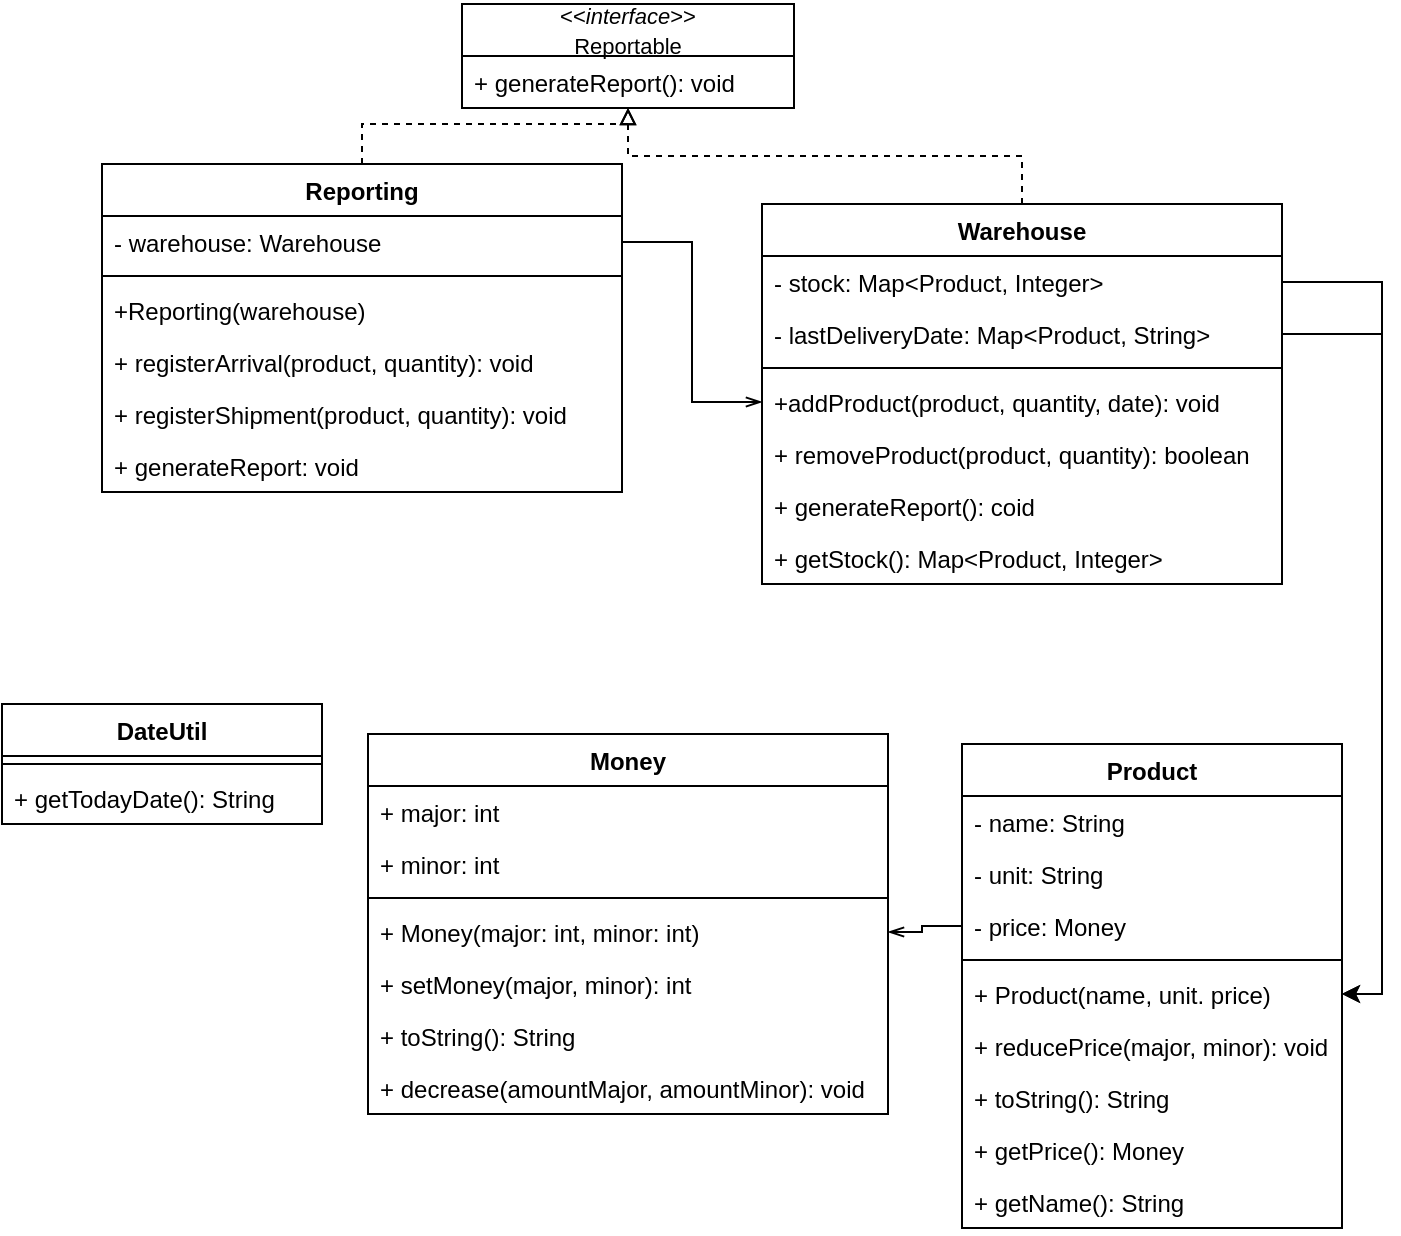 <mxfile version="27.0.9">
  <diagram name="Сторінка-1" id="5Ii-JpvomnGyNp30gSyb">
    <mxGraphModel dx="1794" dy="877" grid="1" gridSize="10" guides="1" tooltips="1" connect="1" arrows="1" fold="1" page="1" pageScale="1" pageWidth="827" pageHeight="1169" math="0" shadow="0">
      <root>
        <mxCell id="0" />
        <mxCell id="1" parent="0" />
        <mxCell id="HakoAa9u8wqFKZhxwMQf-1" value="&lt;div&gt;Money&lt;/div&gt;" style="swimlane;fontStyle=1;align=center;verticalAlign=top;childLayout=stackLayout;horizontal=1;startSize=26;horizontalStack=0;resizeParent=1;resizeParentMax=0;resizeLast=0;collapsible=1;marginBottom=0;whiteSpace=wrap;html=1;" vertex="1" parent="1">
          <mxGeometry x="193" y="745" width="260" height="190" as="geometry">
            <mxRectangle x="220" y="820" width="80" height="30" as="alternateBounds" />
          </mxGeometry>
        </mxCell>
        <mxCell id="HakoAa9u8wqFKZhxwMQf-2" value="&lt;div&gt;+ major: int&lt;/div&gt;" style="text;strokeColor=none;fillColor=none;align=left;verticalAlign=top;spacingLeft=4;spacingRight=4;overflow=hidden;rotatable=0;points=[[0,0.5],[1,0.5]];portConstraint=eastwest;whiteSpace=wrap;html=1;" vertex="1" parent="HakoAa9u8wqFKZhxwMQf-1">
          <mxGeometry y="26" width="260" height="26" as="geometry" />
        </mxCell>
        <mxCell id="HakoAa9u8wqFKZhxwMQf-5" value="&lt;div&gt;+ minor: int&lt;/div&gt;" style="text;strokeColor=none;fillColor=none;align=left;verticalAlign=top;spacingLeft=4;spacingRight=4;overflow=hidden;rotatable=0;points=[[0,0.5],[1,0.5]];portConstraint=eastwest;whiteSpace=wrap;html=1;" vertex="1" parent="HakoAa9u8wqFKZhxwMQf-1">
          <mxGeometry y="52" width="260" height="26" as="geometry" />
        </mxCell>
        <mxCell id="HakoAa9u8wqFKZhxwMQf-3" value="" style="line;strokeWidth=1;fillColor=none;align=left;verticalAlign=middle;spacingTop=-1;spacingLeft=3;spacingRight=3;rotatable=0;labelPosition=right;points=[];portConstraint=eastwest;strokeColor=inherit;" vertex="1" parent="HakoAa9u8wqFKZhxwMQf-1">
          <mxGeometry y="78" width="260" height="8" as="geometry" />
        </mxCell>
        <mxCell id="HakoAa9u8wqFKZhxwMQf-4" value="+ Money(major: int, minor: int)" style="text;strokeColor=none;fillColor=none;align=left;verticalAlign=top;spacingLeft=4;spacingRight=4;overflow=hidden;rotatable=0;points=[[0,0.5],[1,0.5]];portConstraint=eastwest;whiteSpace=wrap;html=1;" vertex="1" parent="HakoAa9u8wqFKZhxwMQf-1">
          <mxGeometry y="86" width="260" height="26" as="geometry" />
        </mxCell>
        <mxCell id="HakoAa9u8wqFKZhxwMQf-6" value="&lt;div&gt;+ setMoney(major, minor): int&lt;/div&gt;" style="text;strokeColor=none;fillColor=none;align=left;verticalAlign=top;spacingLeft=4;spacingRight=4;overflow=hidden;rotatable=0;points=[[0,0.5],[1,0.5]];portConstraint=eastwest;whiteSpace=wrap;html=1;" vertex="1" parent="HakoAa9u8wqFKZhxwMQf-1">
          <mxGeometry y="112" width="260" height="26" as="geometry" />
        </mxCell>
        <mxCell id="HakoAa9u8wqFKZhxwMQf-7" value="&lt;div&gt;+ toString(): String&lt;/div&gt;" style="text;strokeColor=none;fillColor=none;align=left;verticalAlign=top;spacingLeft=4;spacingRight=4;overflow=hidden;rotatable=0;points=[[0,0.5],[1,0.5]];portConstraint=eastwest;whiteSpace=wrap;html=1;" vertex="1" parent="HakoAa9u8wqFKZhxwMQf-1">
          <mxGeometry y="138" width="260" height="26" as="geometry" />
        </mxCell>
        <mxCell id="HakoAa9u8wqFKZhxwMQf-8" value="+ decrease(amountMajor, amountMinor): void" style="text;strokeColor=none;fillColor=none;align=left;verticalAlign=top;spacingLeft=4;spacingRight=4;overflow=hidden;rotatable=0;points=[[0,0.5],[1,0.5]];portConstraint=eastwest;whiteSpace=wrap;html=1;" vertex="1" parent="HakoAa9u8wqFKZhxwMQf-1">
          <mxGeometry y="164" width="260" height="26" as="geometry" />
        </mxCell>
        <mxCell id="HakoAa9u8wqFKZhxwMQf-9" value="Product" style="swimlane;fontStyle=1;align=center;verticalAlign=top;childLayout=stackLayout;horizontal=1;startSize=26;horizontalStack=0;resizeParent=1;resizeParentMax=0;resizeLast=0;collapsible=1;marginBottom=0;whiteSpace=wrap;html=1;" vertex="1" parent="1">
          <mxGeometry x="490" y="750" width="190" height="242" as="geometry" />
        </mxCell>
        <mxCell id="HakoAa9u8wqFKZhxwMQf-10" value="- name: String" style="text;strokeColor=none;fillColor=none;align=left;verticalAlign=top;spacingLeft=4;spacingRight=4;overflow=hidden;rotatable=0;points=[[0,0.5],[1,0.5]];portConstraint=eastwest;whiteSpace=wrap;html=1;" vertex="1" parent="HakoAa9u8wqFKZhxwMQf-9">
          <mxGeometry y="26" width="190" height="26" as="geometry" />
        </mxCell>
        <mxCell id="HakoAa9u8wqFKZhxwMQf-13" value="- unit: String" style="text;strokeColor=none;fillColor=none;align=left;verticalAlign=top;spacingLeft=4;spacingRight=4;overflow=hidden;rotatable=0;points=[[0,0.5],[1,0.5]];portConstraint=eastwest;whiteSpace=wrap;html=1;" vertex="1" parent="HakoAa9u8wqFKZhxwMQf-9">
          <mxGeometry y="52" width="190" height="26" as="geometry" />
        </mxCell>
        <mxCell id="HakoAa9u8wqFKZhxwMQf-14" value="- price: Money" style="text;strokeColor=none;fillColor=none;align=left;verticalAlign=top;spacingLeft=4;spacingRight=4;overflow=hidden;rotatable=0;points=[[0,0.5],[1,0.5]];portConstraint=eastwest;whiteSpace=wrap;html=1;" vertex="1" parent="HakoAa9u8wqFKZhxwMQf-9">
          <mxGeometry y="78" width="190" height="26" as="geometry" />
        </mxCell>
        <mxCell id="HakoAa9u8wqFKZhxwMQf-11" value="" style="line;strokeWidth=1;fillColor=none;align=left;verticalAlign=middle;spacingTop=-1;spacingLeft=3;spacingRight=3;rotatable=0;labelPosition=right;points=[];portConstraint=eastwest;strokeColor=inherit;" vertex="1" parent="HakoAa9u8wqFKZhxwMQf-9">
          <mxGeometry y="104" width="190" height="8" as="geometry" />
        </mxCell>
        <mxCell id="HakoAa9u8wqFKZhxwMQf-12" value="+ Product(name, unit. price)" style="text;strokeColor=none;fillColor=none;align=left;verticalAlign=top;spacingLeft=4;spacingRight=4;overflow=hidden;rotatable=0;points=[[0,0.5],[1,0.5]];portConstraint=eastwest;whiteSpace=wrap;html=1;" vertex="1" parent="HakoAa9u8wqFKZhxwMQf-9">
          <mxGeometry y="112" width="190" height="26" as="geometry" />
        </mxCell>
        <mxCell id="HakoAa9u8wqFKZhxwMQf-15" value="+ reducePrice(major, minor): void" style="text;strokeColor=none;fillColor=none;align=left;verticalAlign=top;spacingLeft=4;spacingRight=4;overflow=hidden;rotatable=0;points=[[0,0.5],[1,0.5]];portConstraint=eastwest;whiteSpace=wrap;html=1;" vertex="1" parent="HakoAa9u8wqFKZhxwMQf-9">
          <mxGeometry y="138" width="190" height="26" as="geometry" />
        </mxCell>
        <mxCell id="HakoAa9u8wqFKZhxwMQf-16" value="+ toString(): String" style="text;strokeColor=none;fillColor=none;align=left;verticalAlign=top;spacingLeft=4;spacingRight=4;overflow=hidden;rotatable=0;points=[[0,0.5],[1,0.5]];portConstraint=eastwest;whiteSpace=wrap;html=1;" vertex="1" parent="HakoAa9u8wqFKZhxwMQf-9">
          <mxGeometry y="164" width="190" height="26" as="geometry" />
        </mxCell>
        <mxCell id="HakoAa9u8wqFKZhxwMQf-17" value="+ getPrice(): Money" style="text;strokeColor=none;fillColor=none;align=left;verticalAlign=top;spacingLeft=4;spacingRight=4;overflow=hidden;rotatable=0;points=[[0,0.5],[1,0.5]];portConstraint=eastwest;whiteSpace=wrap;html=1;" vertex="1" parent="HakoAa9u8wqFKZhxwMQf-9">
          <mxGeometry y="190" width="190" height="26" as="geometry" />
        </mxCell>
        <mxCell id="HakoAa9u8wqFKZhxwMQf-18" value="+ getName(): String" style="text;strokeColor=none;fillColor=none;align=left;verticalAlign=top;spacingLeft=4;spacingRight=4;overflow=hidden;rotatable=0;points=[[0,0.5],[1,0.5]];portConstraint=eastwest;whiteSpace=wrap;html=1;" vertex="1" parent="HakoAa9u8wqFKZhxwMQf-9">
          <mxGeometry y="216" width="190" height="26" as="geometry" />
        </mxCell>
        <mxCell id="HakoAa9u8wqFKZhxwMQf-53" style="edgeStyle=orthogonalEdgeStyle;rounded=0;orthogonalLoop=1;jettySize=auto;html=1;entryX=0.5;entryY=1;entryDx=0;entryDy=0;dashed=1;endArrow=block;endFill=0;exitX=0.5;exitY=0;exitDx=0;exitDy=0;" edge="1" parent="1" source="HakoAa9u8wqFKZhxwMQf-19" target="HakoAa9u8wqFKZhxwMQf-49">
          <mxGeometry relative="1" as="geometry" />
        </mxCell>
        <mxCell id="HakoAa9u8wqFKZhxwMQf-19" value="Reporting" style="swimlane;fontStyle=1;align=center;verticalAlign=top;childLayout=stackLayout;horizontal=1;startSize=26;horizontalStack=0;resizeParent=1;resizeParentMax=0;resizeLast=0;collapsible=1;marginBottom=0;whiteSpace=wrap;html=1;" vertex="1" parent="1">
          <mxGeometry x="60" y="460" width="260" height="164" as="geometry" />
        </mxCell>
        <mxCell id="HakoAa9u8wqFKZhxwMQf-20" value="- warehouse: Warehouse" style="text;strokeColor=none;fillColor=none;align=left;verticalAlign=top;spacingLeft=4;spacingRight=4;overflow=hidden;rotatable=0;points=[[0,0.5],[1,0.5]];portConstraint=eastwest;whiteSpace=wrap;html=1;" vertex="1" parent="HakoAa9u8wqFKZhxwMQf-19">
          <mxGeometry y="26" width="260" height="26" as="geometry" />
        </mxCell>
        <mxCell id="HakoAa9u8wqFKZhxwMQf-21" value="" style="line;strokeWidth=1;fillColor=none;align=left;verticalAlign=middle;spacingTop=-1;spacingLeft=3;spacingRight=3;rotatable=0;labelPosition=right;points=[];portConstraint=eastwest;strokeColor=inherit;" vertex="1" parent="HakoAa9u8wqFKZhxwMQf-19">
          <mxGeometry y="52" width="260" height="8" as="geometry" />
        </mxCell>
        <mxCell id="HakoAa9u8wqFKZhxwMQf-22" value="+Reporting(warehouse)" style="text;strokeColor=none;fillColor=none;align=left;verticalAlign=top;spacingLeft=4;spacingRight=4;overflow=hidden;rotatable=0;points=[[0,0.5],[1,0.5]];portConstraint=eastwest;whiteSpace=wrap;html=1;" vertex="1" parent="HakoAa9u8wqFKZhxwMQf-19">
          <mxGeometry y="60" width="260" height="26" as="geometry" />
        </mxCell>
        <mxCell id="HakoAa9u8wqFKZhxwMQf-23" value="+ registerArrival(product, quantity): void" style="text;strokeColor=none;fillColor=none;align=left;verticalAlign=top;spacingLeft=4;spacingRight=4;overflow=hidden;rotatable=0;points=[[0,0.5],[1,0.5]];portConstraint=eastwest;whiteSpace=wrap;html=1;" vertex="1" parent="HakoAa9u8wqFKZhxwMQf-19">
          <mxGeometry y="86" width="260" height="26" as="geometry" />
        </mxCell>
        <mxCell id="HakoAa9u8wqFKZhxwMQf-24" value="+ registerShipment(product, quantity): void" style="text;strokeColor=none;fillColor=none;align=left;verticalAlign=top;spacingLeft=4;spacingRight=4;overflow=hidden;rotatable=0;points=[[0,0.5],[1,0.5]];portConstraint=eastwest;whiteSpace=wrap;html=1;" vertex="1" parent="HakoAa9u8wqFKZhxwMQf-19">
          <mxGeometry y="112" width="260" height="26" as="geometry" />
        </mxCell>
        <mxCell id="HakoAa9u8wqFKZhxwMQf-25" value="&lt;div&gt;+ generateReport: void&lt;/div&gt;" style="text;strokeColor=none;fillColor=none;align=left;verticalAlign=top;spacingLeft=4;spacingRight=4;overflow=hidden;rotatable=0;points=[[0,0.5],[1,0.5]];portConstraint=eastwest;whiteSpace=wrap;html=1;" vertex="1" parent="HakoAa9u8wqFKZhxwMQf-19">
          <mxGeometry y="138" width="260" height="26" as="geometry" />
        </mxCell>
        <mxCell id="HakoAa9u8wqFKZhxwMQf-27" value="DateUtil" style="swimlane;fontStyle=1;align=center;verticalAlign=top;childLayout=stackLayout;horizontal=1;startSize=26;horizontalStack=0;resizeParent=1;resizeParentMax=0;resizeLast=0;collapsible=1;marginBottom=0;whiteSpace=wrap;html=1;" vertex="1" parent="1">
          <mxGeometry x="10" y="730" width="160" height="60" as="geometry" />
        </mxCell>
        <mxCell id="HakoAa9u8wqFKZhxwMQf-29" value="" style="line;strokeWidth=1;fillColor=none;align=left;verticalAlign=middle;spacingTop=-1;spacingLeft=3;spacingRight=3;rotatable=0;labelPosition=right;points=[];portConstraint=eastwest;strokeColor=inherit;" vertex="1" parent="HakoAa9u8wqFKZhxwMQf-27">
          <mxGeometry y="26" width="160" height="8" as="geometry" />
        </mxCell>
        <mxCell id="HakoAa9u8wqFKZhxwMQf-30" value="+ getTodayDate(): String" style="text;strokeColor=none;fillColor=none;align=left;verticalAlign=top;spacingLeft=4;spacingRight=4;overflow=hidden;rotatable=0;points=[[0,0.5],[1,0.5]];portConstraint=eastwest;whiteSpace=wrap;html=1;" vertex="1" parent="HakoAa9u8wqFKZhxwMQf-27">
          <mxGeometry y="34" width="160" height="26" as="geometry" />
        </mxCell>
        <mxCell id="HakoAa9u8wqFKZhxwMQf-31" value="Warehouse" style="swimlane;fontStyle=1;align=center;verticalAlign=top;childLayout=stackLayout;horizontal=1;startSize=26;horizontalStack=0;resizeParent=1;resizeParentMax=0;resizeLast=0;collapsible=1;marginBottom=0;whiteSpace=wrap;html=1;" vertex="1" parent="1">
          <mxGeometry x="390" y="480" width="260" height="190" as="geometry">
            <mxRectangle x="500" y="540" width="100" height="30" as="alternateBounds" />
          </mxGeometry>
        </mxCell>
        <mxCell id="HakoAa9u8wqFKZhxwMQf-32" value="- stock: Map&amp;lt;Product, Integer&amp;gt;" style="text;strokeColor=none;fillColor=none;align=left;verticalAlign=top;spacingLeft=4;spacingRight=4;overflow=hidden;rotatable=0;points=[[0,0.5],[1,0.5]];portConstraint=eastwest;whiteSpace=wrap;html=1;" vertex="1" parent="HakoAa9u8wqFKZhxwMQf-31">
          <mxGeometry y="26" width="260" height="26" as="geometry" />
        </mxCell>
        <mxCell id="HakoAa9u8wqFKZhxwMQf-35" value="- lastDeliveryDate: Map&amp;lt;Product, String&amp;gt;" style="text;strokeColor=none;fillColor=none;align=left;verticalAlign=top;spacingLeft=4;spacingRight=4;overflow=hidden;rotatable=0;points=[[0,0.5],[1,0.5]];portConstraint=eastwest;whiteSpace=wrap;html=1;" vertex="1" parent="HakoAa9u8wqFKZhxwMQf-31">
          <mxGeometry y="52" width="260" height="26" as="geometry" />
        </mxCell>
        <mxCell id="HakoAa9u8wqFKZhxwMQf-33" value="" style="line;strokeWidth=1;fillColor=none;align=left;verticalAlign=middle;spacingTop=-1;spacingLeft=3;spacingRight=3;rotatable=0;labelPosition=right;points=[];portConstraint=eastwest;strokeColor=inherit;" vertex="1" parent="HakoAa9u8wqFKZhxwMQf-31">
          <mxGeometry y="78" width="260" height="8" as="geometry" />
        </mxCell>
        <mxCell id="HakoAa9u8wqFKZhxwMQf-34" value="+addProduct(product, quantity, date): void" style="text;strokeColor=none;fillColor=none;align=left;verticalAlign=top;spacingLeft=4;spacingRight=4;overflow=hidden;rotatable=0;points=[[0,0.5],[1,0.5]];portConstraint=eastwest;whiteSpace=wrap;html=1;" vertex="1" parent="HakoAa9u8wqFKZhxwMQf-31">
          <mxGeometry y="86" width="260" height="26" as="geometry" />
        </mxCell>
        <mxCell id="HakoAa9u8wqFKZhxwMQf-36" value="+ removeProduct(product, quantity): boolean" style="text;strokeColor=none;fillColor=none;align=left;verticalAlign=top;spacingLeft=4;spacingRight=4;overflow=hidden;rotatable=0;points=[[0,0.5],[1,0.5]];portConstraint=eastwest;whiteSpace=wrap;html=1;" vertex="1" parent="HakoAa9u8wqFKZhxwMQf-31">
          <mxGeometry y="112" width="260" height="26" as="geometry" />
        </mxCell>
        <mxCell id="HakoAa9u8wqFKZhxwMQf-37" value="+ generateReport(): coid" style="text;strokeColor=none;fillColor=none;align=left;verticalAlign=top;spacingLeft=4;spacingRight=4;overflow=hidden;rotatable=0;points=[[0,0.5],[1,0.5]];portConstraint=eastwest;whiteSpace=wrap;html=1;" vertex="1" parent="HakoAa9u8wqFKZhxwMQf-31">
          <mxGeometry y="138" width="260" height="26" as="geometry" />
        </mxCell>
        <mxCell id="HakoAa9u8wqFKZhxwMQf-38" value="+ getStock(): Map&amp;lt;Product, Integer&amp;gt;" style="text;strokeColor=none;fillColor=none;align=left;verticalAlign=top;spacingLeft=4;spacingRight=4;overflow=hidden;rotatable=0;points=[[0,0.5],[1,0.5]];portConstraint=eastwest;whiteSpace=wrap;html=1;" vertex="1" parent="HakoAa9u8wqFKZhxwMQf-31">
          <mxGeometry y="164" width="260" height="26" as="geometry" />
        </mxCell>
        <mxCell id="HakoAa9u8wqFKZhxwMQf-43" style="edgeStyle=orthogonalEdgeStyle;rounded=0;orthogonalLoop=1;jettySize=auto;html=1;endArrow=openThin;endFill=0;entryX=1;entryY=0.5;entryDx=0;entryDy=0;" edge="1" parent="1" source="HakoAa9u8wqFKZhxwMQf-14" target="HakoAa9u8wqFKZhxwMQf-4">
          <mxGeometry relative="1" as="geometry">
            <mxPoint x="490" y="909" as="targetPoint" />
          </mxGeometry>
        </mxCell>
        <mxCell id="HakoAa9u8wqFKZhxwMQf-44" style="edgeStyle=orthogonalEdgeStyle;rounded=0;orthogonalLoop=1;jettySize=auto;html=1;entryX=0;entryY=0.5;entryDx=0;entryDy=0;endArrow=openThin;endFill=0;" edge="1" parent="1" source="HakoAa9u8wqFKZhxwMQf-20" target="HakoAa9u8wqFKZhxwMQf-34">
          <mxGeometry relative="1" as="geometry">
            <mxPoint x="490" y="640" as="targetPoint" />
          </mxGeometry>
        </mxCell>
        <mxCell id="HakoAa9u8wqFKZhxwMQf-49" value="&lt;div&gt;&lt;font style=&quot;font-size: 11px;&quot;&gt;&amp;lt;&amp;lt;&lt;i&gt;interface&lt;/i&gt;&amp;gt;&amp;gt;&lt;/font&gt;&lt;/div&gt;&lt;div&gt;&lt;font style=&quot;font-size: 11px;&quot;&gt;Reportable&lt;/font&gt;&lt;/div&gt;" style="swimlane;fontStyle=0;childLayout=stackLayout;horizontal=1;startSize=26;fillColor=none;horizontalStack=0;resizeParent=1;resizeParentMax=0;resizeLast=0;collapsible=1;marginBottom=0;whiteSpace=wrap;html=1;" vertex="1" parent="1">
          <mxGeometry x="240" y="380" width="166" height="52" as="geometry">
            <mxRectangle x="340" y="780" width="110" height="40" as="alternateBounds" />
          </mxGeometry>
        </mxCell>
        <mxCell id="HakoAa9u8wqFKZhxwMQf-51" value="+ generateReport(): void" style="text;strokeColor=none;fillColor=none;align=left;verticalAlign=top;spacingLeft=4;spacingRight=4;overflow=hidden;rotatable=0;points=[[0,0.5],[1,0.5]];portConstraint=eastwest;whiteSpace=wrap;html=1;" vertex="1" parent="HakoAa9u8wqFKZhxwMQf-49">
          <mxGeometry y="26" width="166" height="26" as="geometry" />
        </mxCell>
        <mxCell id="HakoAa9u8wqFKZhxwMQf-54" style="edgeStyle=orthogonalEdgeStyle;rounded=0;orthogonalLoop=1;jettySize=auto;html=1;endArrow=block;endFill=0;dashed=1;entryX=0.5;entryY=1;entryDx=0;entryDy=0;" edge="1" parent="1" source="HakoAa9u8wqFKZhxwMQf-31" target="HakoAa9u8wqFKZhxwMQf-49">
          <mxGeometry relative="1" as="geometry">
            <mxPoint x="330" y="560" as="targetPoint" />
          </mxGeometry>
        </mxCell>
        <mxCell id="HakoAa9u8wqFKZhxwMQf-55" style="edgeStyle=orthogonalEdgeStyle;rounded=0;orthogonalLoop=1;jettySize=auto;html=1;entryX=1;entryY=0.5;entryDx=0;entryDy=0;" edge="1" parent="1" source="HakoAa9u8wqFKZhxwMQf-32" target="HakoAa9u8wqFKZhxwMQf-12">
          <mxGeometry relative="1" as="geometry" />
        </mxCell>
        <mxCell id="HakoAa9u8wqFKZhxwMQf-56" style="edgeStyle=orthogonalEdgeStyle;rounded=0;orthogonalLoop=1;jettySize=auto;html=1;entryX=1;entryY=0.5;entryDx=0;entryDy=0;" edge="1" parent="1" source="HakoAa9u8wqFKZhxwMQf-35" target="HakoAa9u8wqFKZhxwMQf-12">
          <mxGeometry relative="1" as="geometry" />
        </mxCell>
      </root>
    </mxGraphModel>
  </diagram>
</mxfile>
